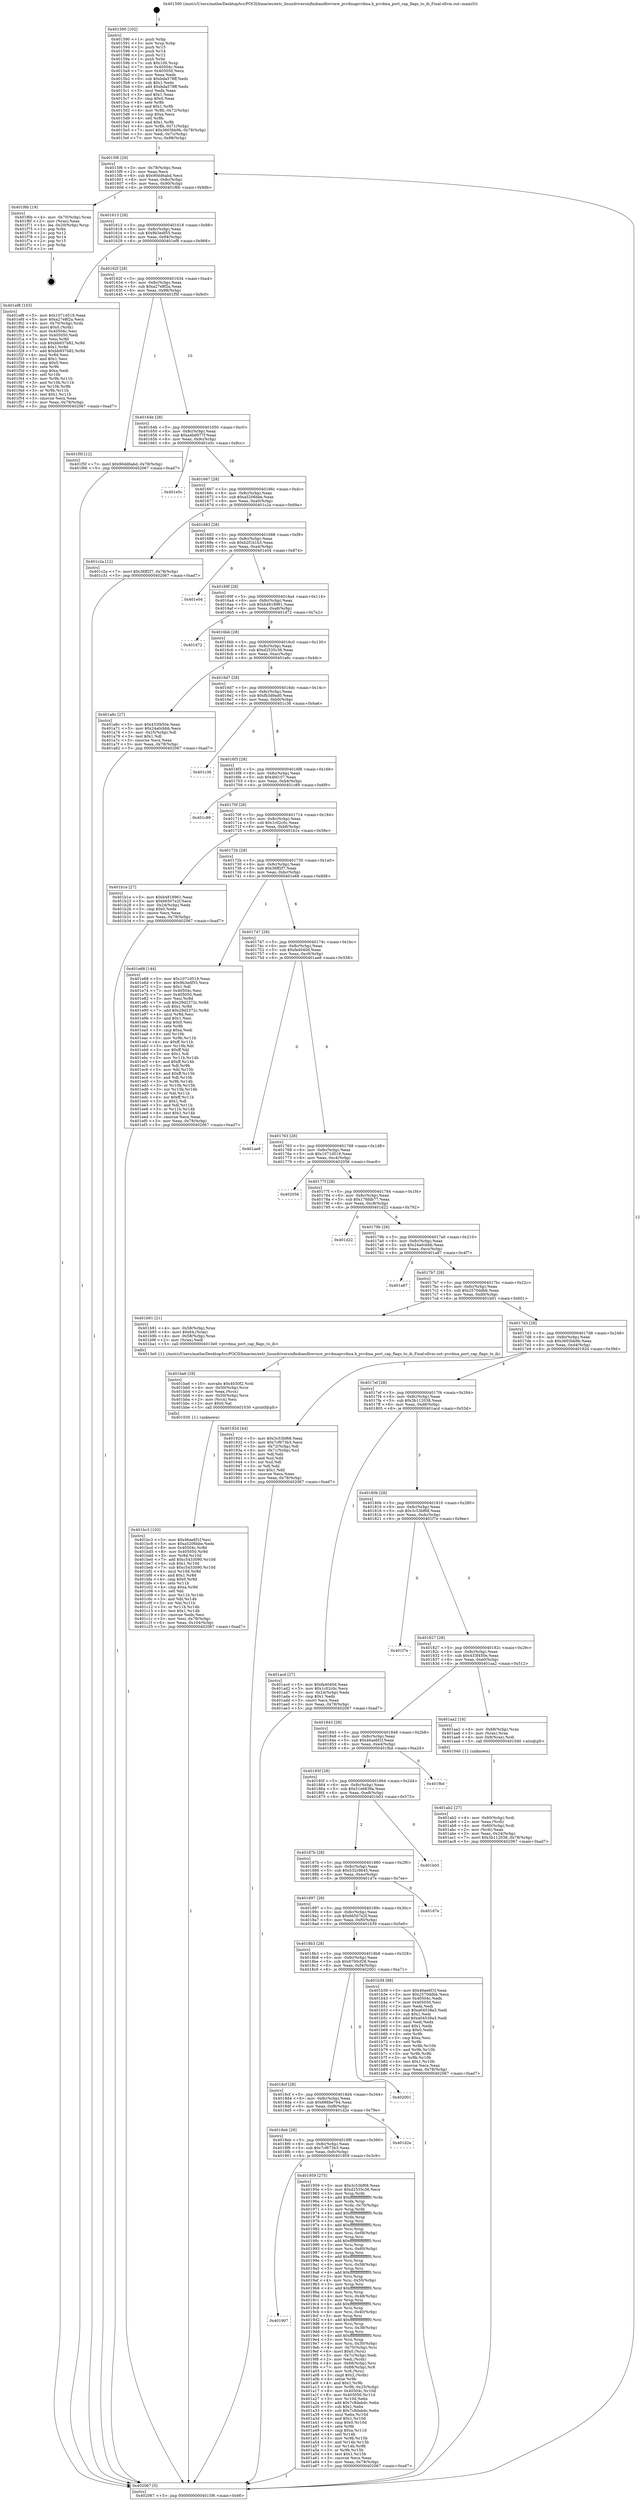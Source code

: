 digraph "0x401590" {
  label = "0x401590 (/mnt/c/Users/mathe/Desktop/tcc/POCII/binaries/extr_linuxdriversinfinibandhwvmw_pvrdmapvrdma.h_pvrdma_port_cap_flags_to_ib_Final-ollvm.out::main(0))"
  labelloc = "t"
  node[shape=record]

  Entry [label="",width=0.3,height=0.3,shape=circle,fillcolor=black,style=filled]
  "0x4015f6" [label="{
     0x4015f6 [29]\l
     | [instrs]\l
     &nbsp;&nbsp;0x4015f6 \<+3\>: mov -0x78(%rbp),%eax\l
     &nbsp;&nbsp;0x4015f9 \<+2\>: mov %eax,%ecx\l
     &nbsp;&nbsp;0x4015fb \<+6\>: sub $0x90dd6abd,%ecx\l
     &nbsp;&nbsp;0x401601 \<+6\>: mov %eax,-0x8c(%rbp)\l
     &nbsp;&nbsp;0x401607 \<+6\>: mov %ecx,-0x90(%rbp)\l
     &nbsp;&nbsp;0x40160d \<+6\>: je 0000000000401f6b \<main+0x9db\>\l
  }"]
  "0x401f6b" [label="{
     0x401f6b [19]\l
     | [instrs]\l
     &nbsp;&nbsp;0x401f6b \<+4\>: mov -0x70(%rbp),%rax\l
     &nbsp;&nbsp;0x401f6f \<+2\>: mov (%rax),%eax\l
     &nbsp;&nbsp;0x401f71 \<+4\>: lea -0x20(%rbp),%rsp\l
     &nbsp;&nbsp;0x401f75 \<+1\>: pop %rbx\l
     &nbsp;&nbsp;0x401f76 \<+2\>: pop %r12\l
     &nbsp;&nbsp;0x401f78 \<+2\>: pop %r14\l
     &nbsp;&nbsp;0x401f7a \<+2\>: pop %r15\l
     &nbsp;&nbsp;0x401f7c \<+1\>: pop %rbp\l
     &nbsp;&nbsp;0x401f7d \<+1\>: ret\l
  }"]
  "0x401613" [label="{
     0x401613 [28]\l
     | [instrs]\l
     &nbsp;&nbsp;0x401613 \<+5\>: jmp 0000000000401618 \<main+0x88\>\l
     &nbsp;&nbsp;0x401618 \<+6\>: mov -0x8c(%rbp),%eax\l
     &nbsp;&nbsp;0x40161e \<+5\>: sub $0x9b3edf55,%eax\l
     &nbsp;&nbsp;0x401623 \<+6\>: mov %eax,-0x94(%rbp)\l
     &nbsp;&nbsp;0x401629 \<+6\>: je 0000000000401ef8 \<main+0x968\>\l
  }"]
  Exit [label="",width=0.3,height=0.3,shape=circle,fillcolor=black,style=filled,peripheries=2]
  "0x401ef8" [label="{
     0x401ef8 [103]\l
     | [instrs]\l
     &nbsp;&nbsp;0x401ef8 \<+5\>: mov $0x1071d519,%eax\l
     &nbsp;&nbsp;0x401efd \<+5\>: mov $0xa27e8f2a,%ecx\l
     &nbsp;&nbsp;0x401f02 \<+4\>: mov -0x70(%rbp),%rdx\l
     &nbsp;&nbsp;0x401f06 \<+6\>: movl $0x0,(%rdx)\l
     &nbsp;&nbsp;0x401f0c \<+7\>: mov 0x40504c,%esi\l
     &nbsp;&nbsp;0x401f13 \<+7\>: mov 0x405050,%edi\l
     &nbsp;&nbsp;0x401f1a \<+3\>: mov %esi,%r8d\l
     &nbsp;&nbsp;0x401f1d \<+7\>: sub $0xbb937b82,%r8d\l
     &nbsp;&nbsp;0x401f24 \<+4\>: sub $0x1,%r8d\l
     &nbsp;&nbsp;0x401f28 \<+7\>: add $0xbb937b82,%r8d\l
     &nbsp;&nbsp;0x401f2f \<+4\>: imul %r8d,%esi\l
     &nbsp;&nbsp;0x401f33 \<+3\>: and $0x1,%esi\l
     &nbsp;&nbsp;0x401f36 \<+3\>: cmp $0x0,%esi\l
     &nbsp;&nbsp;0x401f39 \<+4\>: sete %r9b\l
     &nbsp;&nbsp;0x401f3d \<+3\>: cmp $0xa,%edi\l
     &nbsp;&nbsp;0x401f40 \<+4\>: setl %r10b\l
     &nbsp;&nbsp;0x401f44 \<+3\>: mov %r9b,%r11b\l
     &nbsp;&nbsp;0x401f47 \<+3\>: and %r10b,%r11b\l
     &nbsp;&nbsp;0x401f4a \<+3\>: xor %r10b,%r9b\l
     &nbsp;&nbsp;0x401f4d \<+3\>: or %r9b,%r11b\l
     &nbsp;&nbsp;0x401f50 \<+4\>: test $0x1,%r11b\l
     &nbsp;&nbsp;0x401f54 \<+3\>: cmovne %ecx,%eax\l
     &nbsp;&nbsp;0x401f57 \<+3\>: mov %eax,-0x78(%rbp)\l
     &nbsp;&nbsp;0x401f5a \<+5\>: jmp 0000000000402067 \<main+0xad7\>\l
  }"]
  "0x40162f" [label="{
     0x40162f [28]\l
     | [instrs]\l
     &nbsp;&nbsp;0x40162f \<+5\>: jmp 0000000000401634 \<main+0xa4\>\l
     &nbsp;&nbsp;0x401634 \<+6\>: mov -0x8c(%rbp),%eax\l
     &nbsp;&nbsp;0x40163a \<+5\>: sub $0xa27e8f2a,%eax\l
     &nbsp;&nbsp;0x40163f \<+6\>: mov %eax,-0x98(%rbp)\l
     &nbsp;&nbsp;0x401645 \<+6\>: je 0000000000401f5f \<main+0x9cf\>\l
  }"]
  "0x401bc3" [label="{
     0x401bc3 [103]\l
     | [instrs]\l
     &nbsp;&nbsp;0x401bc3 \<+5\>: mov $0x46ae6f1f,%esi\l
     &nbsp;&nbsp;0x401bc8 \<+5\>: mov $0xa5206bbe,%edx\l
     &nbsp;&nbsp;0x401bcd \<+8\>: mov 0x40504c,%r8d\l
     &nbsp;&nbsp;0x401bd5 \<+8\>: mov 0x405050,%r9d\l
     &nbsp;&nbsp;0x401bdd \<+3\>: mov %r8d,%r10d\l
     &nbsp;&nbsp;0x401be0 \<+7\>: add $0xc5433090,%r10d\l
     &nbsp;&nbsp;0x401be7 \<+4\>: sub $0x1,%r10d\l
     &nbsp;&nbsp;0x401beb \<+7\>: sub $0xc5433090,%r10d\l
     &nbsp;&nbsp;0x401bf2 \<+4\>: imul %r10d,%r8d\l
     &nbsp;&nbsp;0x401bf6 \<+4\>: and $0x1,%r8d\l
     &nbsp;&nbsp;0x401bfa \<+4\>: cmp $0x0,%r8d\l
     &nbsp;&nbsp;0x401bfe \<+4\>: sete %r11b\l
     &nbsp;&nbsp;0x401c02 \<+4\>: cmp $0xa,%r9d\l
     &nbsp;&nbsp;0x401c06 \<+3\>: setl %bl\l
     &nbsp;&nbsp;0x401c09 \<+3\>: mov %r11b,%r14b\l
     &nbsp;&nbsp;0x401c0c \<+3\>: and %bl,%r14b\l
     &nbsp;&nbsp;0x401c0f \<+3\>: xor %bl,%r11b\l
     &nbsp;&nbsp;0x401c12 \<+3\>: or %r11b,%r14b\l
     &nbsp;&nbsp;0x401c15 \<+4\>: test $0x1,%r14b\l
     &nbsp;&nbsp;0x401c19 \<+3\>: cmovne %edx,%esi\l
     &nbsp;&nbsp;0x401c1c \<+3\>: mov %esi,-0x78(%rbp)\l
     &nbsp;&nbsp;0x401c1f \<+6\>: mov %eax,-0x104(%rbp)\l
     &nbsp;&nbsp;0x401c25 \<+5\>: jmp 0000000000402067 \<main+0xad7\>\l
  }"]
  "0x401f5f" [label="{
     0x401f5f [12]\l
     | [instrs]\l
     &nbsp;&nbsp;0x401f5f \<+7\>: movl $0x90dd6abd,-0x78(%rbp)\l
     &nbsp;&nbsp;0x401f66 \<+5\>: jmp 0000000000402067 \<main+0xad7\>\l
  }"]
  "0x40164b" [label="{
     0x40164b [28]\l
     | [instrs]\l
     &nbsp;&nbsp;0x40164b \<+5\>: jmp 0000000000401650 \<main+0xc0\>\l
     &nbsp;&nbsp;0x401650 \<+6\>: mov -0x8c(%rbp),%eax\l
     &nbsp;&nbsp;0x401656 \<+5\>: sub $0xa4bd977f,%eax\l
     &nbsp;&nbsp;0x40165b \<+6\>: mov %eax,-0x9c(%rbp)\l
     &nbsp;&nbsp;0x401661 \<+6\>: je 0000000000401e5c \<main+0x8cc\>\l
  }"]
  "0x401ba6" [label="{
     0x401ba6 [29]\l
     | [instrs]\l
     &nbsp;&nbsp;0x401ba6 \<+10\>: movabs $0x4030f2,%rdi\l
     &nbsp;&nbsp;0x401bb0 \<+4\>: mov -0x50(%rbp),%rcx\l
     &nbsp;&nbsp;0x401bb4 \<+2\>: mov %eax,(%rcx)\l
     &nbsp;&nbsp;0x401bb6 \<+4\>: mov -0x50(%rbp),%rcx\l
     &nbsp;&nbsp;0x401bba \<+2\>: mov (%rcx),%esi\l
     &nbsp;&nbsp;0x401bbc \<+2\>: mov $0x0,%al\l
     &nbsp;&nbsp;0x401bbe \<+5\>: call 0000000000401030 \<printf@plt\>\l
     | [calls]\l
     &nbsp;&nbsp;0x401030 \{1\} (unknown)\l
  }"]
  "0x401e5c" [label="{
     0x401e5c\l
  }", style=dashed]
  "0x401667" [label="{
     0x401667 [28]\l
     | [instrs]\l
     &nbsp;&nbsp;0x401667 \<+5\>: jmp 000000000040166c \<main+0xdc\>\l
     &nbsp;&nbsp;0x40166c \<+6\>: mov -0x8c(%rbp),%eax\l
     &nbsp;&nbsp;0x401672 \<+5\>: sub $0xa5206bbe,%eax\l
     &nbsp;&nbsp;0x401677 \<+6\>: mov %eax,-0xa0(%rbp)\l
     &nbsp;&nbsp;0x40167d \<+6\>: je 0000000000401c2a \<main+0x69a\>\l
  }"]
  "0x401ab2" [label="{
     0x401ab2 [27]\l
     | [instrs]\l
     &nbsp;&nbsp;0x401ab2 \<+4\>: mov -0x60(%rbp),%rdi\l
     &nbsp;&nbsp;0x401ab6 \<+2\>: mov %eax,(%rdi)\l
     &nbsp;&nbsp;0x401ab8 \<+4\>: mov -0x60(%rbp),%rdi\l
     &nbsp;&nbsp;0x401abc \<+2\>: mov (%rdi),%eax\l
     &nbsp;&nbsp;0x401abe \<+3\>: mov %eax,-0x24(%rbp)\l
     &nbsp;&nbsp;0x401ac1 \<+7\>: movl $0x3b112038,-0x78(%rbp)\l
     &nbsp;&nbsp;0x401ac8 \<+5\>: jmp 0000000000402067 \<main+0xad7\>\l
  }"]
  "0x401c2a" [label="{
     0x401c2a [12]\l
     | [instrs]\l
     &nbsp;&nbsp;0x401c2a \<+7\>: movl $0x36ff2f7,-0x78(%rbp)\l
     &nbsp;&nbsp;0x401c31 \<+5\>: jmp 0000000000402067 \<main+0xad7\>\l
  }"]
  "0x401683" [label="{
     0x401683 [28]\l
     | [instrs]\l
     &nbsp;&nbsp;0x401683 \<+5\>: jmp 0000000000401688 \<main+0xf8\>\l
     &nbsp;&nbsp;0x401688 \<+6\>: mov -0x8c(%rbp),%eax\l
     &nbsp;&nbsp;0x40168e \<+5\>: sub $0xb2f1b1b3,%eax\l
     &nbsp;&nbsp;0x401693 \<+6\>: mov %eax,-0xa4(%rbp)\l
     &nbsp;&nbsp;0x401699 \<+6\>: je 0000000000401e04 \<main+0x874\>\l
  }"]
  "0x401907" [label="{
     0x401907\l
  }", style=dashed]
  "0x401e04" [label="{
     0x401e04\l
  }", style=dashed]
  "0x40169f" [label="{
     0x40169f [28]\l
     | [instrs]\l
     &nbsp;&nbsp;0x40169f \<+5\>: jmp 00000000004016a4 \<main+0x114\>\l
     &nbsp;&nbsp;0x4016a4 \<+6\>: mov -0x8c(%rbp),%eax\l
     &nbsp;&nbsp;0x4016aa \<+5\>: sub $0xb4818961,%eax\l
     &nbsp;&nbsp;0x4016af \<+6\>: mov %eax,-0xa8(%rbp)\l
     &nbsp;&nbsp;0x4016b5 \<+6\>: je 0000000000401d72 \<main+0x7e2\>\l
  }"]
  "0x401959" [label="{
     0x401959 [275]\l
     | [instrs]\l
     &nbsp;&nbsp;0x401959 \<+5\>: mov $0x3c53bf68,%eax\l
     &nbsp;&nbsp;0x40195e \<+5\>: mov $0xd2535c36,%ecx\l
     &nbsp;&nbsp;0x401963 \<+3\>: mov %rsp,%rdx\l
     &nbsp;&nbsp;0x401966 \<+4\>: add $0xfffffffffffffff0,%rdx\l
     &nbsp;&nbsp;0x40196a \<+3\>: mov %rdx,%rsp\l
     &nbsp;&nbsp;0x40196d \<+4\>: mov %rdx,-0x70(%rbp)\l
     &nbsp;&nbsp;0x401971 \<+3\>: mov %rsp,%rdx\l
     &nbsp;&nbsp;0x401974 \<+4\>: add $0xfffffffffffffff0,%rdx\l
     &nbsp;&nbsp;0x401978 \<+3\>: mov %rdx,%rsp\l
     &nbsp;&nbsp;0x40197b \<+3\>: mov %rsp,%rsi\l
     &nbsp;&nbsp;0x40197e \<+4\>: add $0xfffffffffffffff0,%rsi\l
     &nbsp;&nbsp;0x401982 \<+3\>: mov %rsi,%rsp\l
     &nbsp;&nbsp;0x401985 \<+4\>: mov %rsi,-0x68(%rbp)\l
     &nbsp;&nbsp;0x401989 \<+3\>: mov %rsp,%rsi\l
     &nbsp;&nbsp;0x40198c \<+4\>: add $0xfffffffffffffff0,%rsi\l
     &nbsp;&nbsp;0x401990 \<+3\>: mov %rsi,%rsp\l
     &nbsp;&nbsp;0x401993 \<+4\>: mov %rsi,-0x60(%rbp)\l
     &nbsp;&nbsp;0x401997 \<+3\>: mov %rsp,%rsi\l
     &nbsp;&nbsp;0x40199a \<+4\>: add $0xfffffffffffffff0,%rsi\l
     &nbsp;&nbsp;0x40199e \<+3\>: mov %rsi,%rsp\l
     &nbsp;&nbsp;0x4019a1 \<+4\>: mov %rsi,-0x58(%rbp)\l
     &nbsp;&nbsp;0x4019a5 \<+3\>: mov %rsp,%rsi\l
     &nbsp;&nbsp;0x4019a8 \<+4\>: add $0xfffffffffffffff0,%rsi\l
     &nbsp;&nbsp;0x4019ac \<+3\>: mov %rsi,%rsp\l
     &nbsp;&nbsp;0x4019af \<+4\>: mov %rsi,-0x50(%rbp)\l
     &nbsp;&nbsp;0x4019b3 \<+3\>: mov %rsp,%rsi\l
     &nbsp;&nbsp;0x4019b6 \<+4\>: add $0xfffffffffffffff0,%rsi\l
     &nbsp;&nbsp;0x4019ba \<+3\>: mov %rsi,%rsp\l
     &nbsp;&nbsp;0x4019bd \<+4\>: mov %rsi,-0x48(%rbp)\l
     &nbsp;&nbsp;0x4019c1 \<+3\>: mov %rsp,%rsi\l
     &nbsp;&nbsp;0x4019c4 \<+4\>: add $0xfffffffffffffff0,%rsi\l
     &nbsp;&nbsp;0x4019c8 \<+3\>: mov %rsi,%rsp\l
     &nbsp;&nbsp;0x4019cb \<+4\>: mov %rsi,-0x40(%rbp)\l
     &nbsp;&nbsp;0x4019cf \<+3\>: mov %rsp,%rsi\l
     &nbsp;&nbsp;0x4019d2 \<+4\>: add $0xfffffffffffffff0,%rsi\l
     &nbsp;&nbsp;0x4019d6 \<+3\>: mov %rsi,%rsp\l
     &nbsp;&nbsp;0x4019d9 \<+4\>: mov %rsi,-0x38(%rbp)\l
     &nbsp;&nbsp;0x4019dd \<+3\>: mov %rsp,%rsi\l
     &nbsp;&nbsp;0x4019e0 \<+4\>: add $0xfffffffffffffff0,%rsi\l
     &nbsp;&nbsp;0x4019e4 \<+3\>: mov %rsi,%rsp\l
     &nbsp;&nbsp;0x4019e7 \<+4\>: mov %rsi,-0x30(%rbp)\l
     &nbsp;&nbsp;0x4019eb \<+4\>: mov -0x70(%rbp),%rsi\l
     &nbsp;&nbsp;0x4019ef \<+6\>: movl $0x0,(%rsi)\l
     &nbsp;&nbsp;0x4019f5 \<+3\>: mov -0x7c(%rbp),%edi\l
     &nbsp;&nbsp;0x4019f8 \<+2\>: mov %edi,(%rdx)\l
     &nbsp;&nbsp;0x4019fa \<+4\>: mov -0x68(%rbp),%rsi\l
     &nbsp;&nbsp;0x4019fe \<+7\>: mov -0x88(%rbp),%r8\l
     &nbsp;&nbsp;0x401a05 \<+3\>: mov %r8,(%rsi)\l
     &nbsp;&nbsp;0x401a08 \<+3\>: cmpl $0x2,(%rdx)\l
     &nbsp;&nbsp;0x401a0b \<+4\>: setne %r9b\l
     &nbsp;&nbsp;0x401a0f \<+4\>: and $0x1,%r9b\l
     &nbsp;&nbsp;0x401a13 \<+4\>: mov %r9b,-0x25(%rbp)\l
     &nbsp;&nbsp;0x401a17 \<+8\>: mov 0x40504c,%r10d\l
     &nbsp;&nbsp;0x401a1f \<+8\>: mov 0x405050,%r11d\l
     &nbsp;&nbsp;0x401a27 \<+3\>: mov %r10d,%ebx\l
     &nbsp;&nbsp;0x401a2a \<+6\>: add $0x7c8dabdc,%ebx\l
     &nbsp;&nbsp;0x401a30 \<+3\>: sub $0x1,%ebx\l
     &nbsp;&nbsp;0x401a33 \<+6\>: sub $0x7c8dabdc,%ebx\l
     &nbsp;&nbsp;0x401a39 \<+4\>: imul %ebx,%r10d\l
     &nbsp;&nbsp;0x401a3d \<+4\>: and $0x1,%r10d\l
     &nbsp;&nbsp;0x401a41 \<+4\>: cmp $0x0,%r10d\l
     &nbsp;&nbsp;0x401a45 \<+4\>: sete %r9b\l
     &nbsp;&nbsp;0x401a49 \<+4\>: cmp $0xa,%r11d\l
     &nbsp;&nbsp;0x401a4d \<+4\>: setl %r14b\l
     &nbsp;&nbsp;0x401a51 \<+3\>: mov %r9b,%r15b\l
     &nbsp;&nbsp;0x401a54 \<+3\>: and %r14b,%r15b\l
     &nbsp;&nbsp;0x401a57 \<+3\>: xor %r14b,%r9b\l
     &nbsp;&nbsp;0x401a5a \<+3\>: or %r9b,%r15b\l
     &nbsp;&nbsp;0x401a5d \<+4\>: test $0x1,%r15b\l
     &nbsp;&nbsp;0x401a61 \<+3\>: cmovne %ecx,%eax\l
     &nbsp;&nbsp;0x401a64 \<+3\>: mov %eax,-0x78(%rbp)\l
     &nbsp;&nbsp;0x401a67 \<+5\>: jmp 0000000000402067 \<main+0xad7\>\l
  }"]
  "0x401d72" [label="{
     0x401d72\l
  }", style=dashed]
  "0x4016bb" [label="{
     0x4016bb [28]\l
     | [instrs]\l
     &nbsp;&nbsp;0x4016bb \<+5\>: jmp 00000000004016c0 \<main+0x130\>\l
     &nbsp;&nbsp;0x4016c0 \<+6\>: mov -0x8c(%rbp),%eax\l
     &nbsp;&nbsp;0x4016c6 \<+5\>: sub $0xd2535c36,%eax\l
     &nbsp;&nbsp;0x4016cb \<+6\>: mov %eax,-0xac(%rbp)\l
     &nbsp;&nbsp;0x4016d1 \<+6\>: je 0000000000401a6c \<main+0x4dc\>\l
  }"]
  "0x4018eb" [label="{
     0x4018eb [28]\l
     | [instrs]\l
     &nbsp;&nbsp;0x4018eb \<+5\>: jmp 00000000004018f0 \<main+0x360\>\l
     &nbsp;&nbsp;0x4018f0 \<+6\>: mov -0x8c(%rbp),%eax\l
     &nbsp;&nbsp;0x4018f6 \<+5\>: sub $0x7cf673b3,%eax\l
     &nbsp;&nbsp;0x4018fb \<+6\>: mov %eax,-0xfc(%rbp)\l
     &nbsp;&nbsp;0x401901 \<+6\>: je 0000000000401959 \<main+0x3c9\>\l
  }"]
  "0x401a6c" [label="{
     0x401a6c [27]\l
     | [instrs]\l
     &nbsp;&nbsp;0x401a6c \<+5\>: mov $0x433f450e,%eax\l
     &nbsp;&nbsp;0x401a71 \<+5\>: mov $0x24a0cbbb,%ecx\l
     &nbsp;&nbsp;0x401a76 \<+3\>: mov -0x25(%rbp),%dl\l
     &nbsp;&nbsp;0x401a79 \<+3\>: test $0x1,%dl\l
     &nbsp;&nbsp;0x401a7c \<+3\>: cmovne %ecx,%eax\l
     &nbsp;&nbsp;0x401a7f \<+3\>: mov %eax,-0x78(%rbp)\l
     &nbsp;&nbsp;0x401a82 \<+5\>: jmp 0000000000402067 \<main+0xad7\>\l
  }"]
  "0x4016d7" [label="{
     0x4016d7 [28]\l
     | [instrs]\l
     &nbsp;&nbsp;0x4016d7 \<+5\>: jmp 00000000004016dc \<main+0x14c\>\l
     &nbsp;&nbsp;0x4016dc \<+6\>: mov -0x8c(%rbp),%eax\l
     &nbsp;&nbsp;0x4016e2 \<+5\>: sub $0xfb3d9ad0,%eax\l
     &nbsp;&nbsp;0x4016e7 \<+6\>: mov %eax,-0xb0(%rbp)\l
     &nbsp;&nbsp;0x4016ed \<+6\>: je 0000000000401c36 \<main+0x6a6\>\l
  }"]
  "0x401d2e" [label="{
     0x401d2e\l
  }", style=dashed]
  "0x401c36" [label="{
     0x401c36\l
  }", style=dashed]
  "0x4016f3" [label="{
     0x4016f3 [28]\l
     | [instrs]\l
     &nbsp;&nbsp;0x4016f3 \<+5\>: jmp 00000000004016f8 \<main+0x168\>\l
     &nbsp;&nbsp;0x4016f8 \<+6\>: mov -0x8c(%rbp),%eax\l
     &nbsp;&nbsp;0x4016fe \<+5\>: sub $0x4fd107,%eax\l
     &nbsp;&nbsp;0x401703 \<+6\>: mov %eax,-0xb4(%rbp)\l
     &nbsp;&nbsp;0x401709 \<+6\>: je 0000000000401c89 \<main+0x6f9\>\l
  }"]
  "0x4018cf" [label="{
     0x4018cf [28]\l
     | [instrs]\l
     &nbsp;&nbsp;0x4018cf \<+5\>: jmp 00000000004018d4 \<main+0x344\>\l
     &nbsp;&nbsp;0x4018d4 \<+6\>: mov -0x8c(%rbp),%eax\l
     &nbsp;&nbsp;0x4018da \<+5\>: sub $0x686be764,%eax\l
     &nbsp;&nbsp;0x4018df \<+6\>: mov %eax,-0xf8(%rbp)\l
     &nbsp;&nbsp;0x4018e5 \<+6\>: je 0000000000401d2e \<main+0x79e\>\l
  }"]
  "0x401c89" [label="{
     0x401c89\l
  }", style=dashed]
  "0x40170f" [label="{
     0x40170f [28]\l
     | [instrs]\l
     &nbsp;&nbsp;0x40170f \<+5\>: jmp 0000000000401714 \<main+0x184\>\l
     &nbsp;&nbsp;0x401714 \<+6\>: mov -0x8c(%rbp),%eax\l
     &nbsp;&nbsp;0x40171a \<+5\>: sub $0x1c02c0c,%eax\l
     &nbsp;&nbsp;0x40171f \<+6\>: mov %eax,-0xb8(%rbp)\l
     &nbsp;&nbsp;0x401725 \<+6\>: je 0000000000401b1e \<main+0x58e\>\l
  }"]
  "0x402001" [label="{
     0x402001\l
  }", style=dashed]
  "0x401b1e" [label="{
     0x401b1e [27]\l
     | [instrs]\l
     &nbsp;&nbsp;0x401b1e \<+5\>: mov $0xb4818961,%eax\l
     &nbsp;&nbsp;0x401b23 \<+5\>: mov $0x66507e2f,%ecx\l
     &nbsp;&nbsp;0x401b28 \<+3\>: mov -0x24(%rbp),%edx\l
     &nbsp;&nbsp;0x401b2b \<+3\>: cmp $0x0,%edx\l
     &nbsp;&nbsp;0x401b2e \<+3\>: cmove %ecx,%eax\l
     &nbsp;&nbsp;0x401b31 \<+3\>: mov %eax,-0x78(%rbp)\l
     &nbsp;&nbsp;0x401b34 \<+5\>: jmp 0000000000402067 \<main+0xad7\>\l
  }"]
  "0x40172b" [label="{
     0x40172b [28]\l
     | [instrs]\l
     &nbsp;&nbsp;0x40172b \<+5\>: jmp 0000000000401730 \<main+0x1a0\>\l
     &nbsp;&nbsp;0x401730 \<+6\>: mov -0x8c(%rbp),%eax\l
     &nbsp;&nbsp;0x401736 \<+5\>: sub $0x36ff2f7,%eax\l
     &nbsp;&nbsp;0x40173b \<+6\>: mov %eax,-0xbc(%rbp)\l
     &nbsp;&nbsp;0x401741 \<+6\>: je 0000000000401e68 \<main+0x8d8\>\l
  }"]
  "0x4018b3" [label="{
     0x4018b3 [28]\l
     | [instrs]\l
     &nbsp;&nbsp;0x4018b3 \<+5\>: jmp 00000000004018b8 \<main+0x328\>\l
     &nbsp;&nbsp;0x4018b8 \<+6\>: mov -0x8c(%rbp),%eax\l
     &nbsp;&nbsp;0x4018be \<+5\>: sub $0x6700cf28,%eax\l
     &nbsp;&nbsp;0x4018c3 \<+6\>: mov %eax,-0xf4(%rbp)\l
     &nbsp;&nbsp;0x4018c9 \<+6\>: je 0000000000402001 \<main+0xa71\>\l
  }"]
  "0x401e68" [label="{
     0x401e68 [144]\l
     | [instrs]\l
     &nbsp;&nbsp;0x401e68 \<+5\>: mov $0x1071d519,%eax\l
     &nbsp;&nbsp;0x401e6d \<+5\>: mov $0x9b3edf55,%ecx\l
     &nbsp;&nbsp;0x401e72 \<+2\>: mov $0x1,%dl\l
     &nbsp;&nbsp;0x401e74 \<+7\>: mov 0x40504c,%esi\l
     &nbsp;&nbsp;0x401e7b \<+7\>: mov 0x405050,%edi\l
     &nbsp;&nbsp;0x401e82 \<+3\>: mov %esi,%r8d\l
     &nbsp;&nbsp;0x401e85 \<+7\>: sub $0x29d2372c,%r8d\l
     &nbsp;&nbsp;0x401e8c \<+4\>: sub $0x1,%r8d\l
     &nbsp;&nbsp;0x401e90 \<+7\>: add $0x29d2372c,%r8d\l
     &nbsp;&nbsp;0x401e97 \<+4\>: imul %r8d,%esi\l
     &nbsp;&nbsp;0x401e9b \<+3\>: and $0x1,%esi\l
     &nbsp;&nbsp;0x401e9e \<+3\>: cmp $0x0,%esi\l
     &nbsp;&nbsp;0x401ea1 \<+4\>: sete %r9b\l
     &nbsp;&nbsp;0x401ea5 \<+3\>: cmp $0xa,%edi\l
     &nbsp;&nbsp;0x401ea8 \<+4\>: setl %r10b\l
     &nbsp;&nbsp;0x401eac \<+3\>: mov %r9b,%r11b\l
     &nbsp;&nbsp;0x401eaf \<+4\>: xor $0xff,%r11b\l
     &nbsp;&nbsp;0x401eb3 \<+3\>: mov %r10b,%bl\l
     &nbsp;&nbsp;0x401eb6 \<+3\>: xor $0xff,%bl\l
     &nbsp;&nbsp;0x401eb9 \<+3\>: xor $0x1,%dl\l
     &nbsp;&nbsp;0x401ebc \<+3\>: mov %r11b,%r14b\l
     &nbsp;&nbsp;0x401ebf \<+4\>: and $0xff,%r14b\l
     &nbsp;&nbsp;0x401ec3 \<+3\>: and %dl,%r9b\l
     &nbsp;&nbsp;0x401ec6 \<+3\>: mov %bl,%r15b\l
     &nbsp;&nbsp;0x401ec9 \<+4\>: and $0xff,%r15b\l
     &nbsp;&nbsp;0x401ecd \<+3\>: and %dl,%r10b\l
     &nbsp;&nbsp;0x401ed0 \<+3\>: or %r9b,%r14b\l
     &nbsp;&nbsp;0x401ed3 \<+3\>: or %r10b,%r15b\l
     &nbsp;&nbsp;0x401ed6 \<+3\>: xor %r15b,%r14b\l
     &nbsp;&nbsp;0x401ed9 \<+3\>: or %bl,%r11b\l
     &nbsp;&nbsp;0x401edc \<+4\>: xor $0xff,%r11b\l
     &nbsp;&nbsp;0x401ee0 \<+3\>: or $0x1,%dl\l
     &nbsp;&nbsp;0x401ee3 \<+3\>: and %dl,%r11b\l
     &nbsp;&nbsp;0x401ee6 \<+3\>: or %r11b,%r14b\l
     &nbsp;&nbsp;0x401ee9 \<+4\>: test $0x1,%r14b\l
     &nbsp;&nbsp;0x401eed \<+3\>: cmovne %ecx,%eax\l
     &nbsp;&nbsp;0x401ef0 \<+3\>: mov %eax,-0x78(%rbp)\l
     &nbsp;&nbsp;0x401ef3 \<+5\>: jmp 0000000000402067 \<main+0xad7\>\l
  }"]
  "0x401747" [label="{
     0x401747 [28]\l
     | [instrs]\l
     &nbsp;&nbsp;0x401747 \<+5\>: jmp 000000000040174c \<main+0x1bc\>\l
     &nbsp;&nbsp;0x40174c \<+6\>: mov -0x8c(%rbp),%eax\l
     &nbsp;&nbsp;0x401752 \<+5\>: sub $0xfa4040d,%eax\l
     &nbsp;&nbsp;0x401757 \<+6\>: mov %eax,-0xc0(%rbp)\l
     &nbsp;&nbsp;0x40175d \<+6\>: je 0000000000401ae8 \<main+0x558\>\l
  }"]
  "0x401b39" [label="{
     0x401b39 [88]\l
     | [instrs]\l
     &nbsp;&nbsp;0x401b39 \<+5\>: mov $0x46ae6f1f,%eax\l
     &nbsp;&nbsp;0x401b3e \<+5\>: mov $0x2570ddbb,%ecx\l
     &nbsp;&nbsp;0x401b43 \<+7\>: mov 0x40504c,%edx\l
     &nbsp;&nbsp;0x401b4a \<+7\>: mov 0x405050,%esi\l
     &nbsp;&nbsp;0x401b51 \<+2\>: mov %edx,%edi\l
     &nbsp;&nbsp;0x401b53 \<+6\>: sub $0xa04538a3,%edi\l
     &nbsp;&nbsp;0x401b59 \<+3\>: sub $0x1,%edi\l
     &nbsp;&nbsp;0x401b5c \<+6\>: add $0xa04538a3,%edi\l
     &nbsp;&nbsp;0x401b62 \<+3\>: imul %edi,%edx\l
     &nbsp;&nbsp;0x401b65 \<+3\>: and $0x1,%edx\l
     &nbsp;&nbsp;0x401b68 \<+3\>: cmp $0x0,%edx\l
     &nbsp;&nbsp;0x401b6b \<+4\>: sete %r8b\l
     &nbsp;&nbsp;0x401b6f \<+3\>: cmp $0xa,%esi\l
     &nbsp;&nbsp;0x401b72 \<+4\>: setl %r9b\l
     &nbsp;&nbsp;0x401b76 \<+3\>: mov %r8b,%r10b\l
     &nbsp;&nbsp;0x401b79 \<+3\>: and %r9b,%r10b\l
     &nbsp;&nbsp;0x401b7c \<+3\>: xor %r9b,%r8b\l
     &nbsp;&nbsp;0x401b7f \<+3\>: or %r8b,%r10b\l
     &nbsp;&nbsp;0x401b82 \<+4\>: test $0x1,%r10b\l
     &nbsp;&nbsp;0x401b86 \<+3\>: cmovne %ecx,%eax\l
     &nbsp;&nbsp;0x401b89 \<+3\>: mov %eax,-0x78(%rbp)\l
     &nbsp;&nbsp;0x401b8c \<+5\>: jmp 0000000000402067 \<main+0xad7\>\l
  }"]
  "0x401ae8" [label="{
     0x401ae8\l
  }", style=dashed]
  "0x401763" [label="{
     0x401763 [28]\l
     | [instrs]\l
     &nbsp;&nbsp;0x401763 \<+5\>: jmp 0000000000401768 \<main+0x1d8\>\l
     &nbsp;&nbsp;0x401768 \<+6\>: mov -0x8c(%rbp),%eax\l
     &nbsp;&nbsp;0x40176e \<+5\>: sub $0x1071d519,%eax\l
     &nbsp;&nbsp;0x401773 \<+6\>: mov %eax,-0xc4(%rbp)\l
     &nbsp;&nbsp;0x401779 \<+6\>: je 0000000000402056 \<main+0xac6\>\l
  }"]
  "0x401897" [label="{
     0x401897 [28]\l
     | [instrs]\l
     &nbsp;&nbsp;0x401897 \<+5\>: jmp 000000000040189c \<main+0x30c\>\l
     &nbsp;&nbsp;0x40189c \<+6\>: mov -0x8c(%rbp),%eax\l
     &nbsp;&nbsp;0x4018a2 \<+5\>: sub $0x66507e2f,%eax\l
     &nbsp;&nbsp;0x4018a7 \<+6\>: mov %eax,-0xf0(%rbp)\l
     &nbsp;&nbsp;0x4018ad \<+6\>: je 0000000000401b39 \<main+0x5a9\>\l
  }"]
  "0x402056" [label="{
     0x402056\l
  }", style=dashed]
  "0x40177f" [label="{
     0x40177f [28]\l
     | [instrs]\l
     &nbsp;&nbsp;0x40177f \<+5\>: jmp 0000000000401784 \<main+0x1f4\>\l
     &nbsp;&nbsp;0x401784 \<+6\>: mov -0x8c(%rbp),%eax\l
     &nbsp;&nbsp;0x40178a \<+5\>: sub $0x176fdb77,%eax\l
     &nbsp;&nbsp;0x40178f \<+6\>: mov %eax,-0xc8(%rbp)\l
     &nbsp;&nbsp;0x401795 \<+6\>: je 0000000000401d22 \<main+0x792\>\l
  }"]
  "0x401d7e" [label="{
     0x401d7e\l
  }", style=dashed]
  "0x401d22" [label="{
     0x401d22\l
  }", style=dashed]
  "0x40179b" [label="{
     0x40179b [28]\l
     | [instrs]\l
     &nbsp;&nbsp;0x40179b \<+5\>: jmp 00000000004017a0 \<main+0x210\>\l
     &nbsp;&nbsp;0x4017a0 \<+6\>: mov -0x8c(%rbp),%eax\l
     &nbsp;&nbsp;0x4017a6 \<+5\>: sub $0x24a0cbbb,%eax\l
     &nbsp;&nbsp;0x4017ab \<+6\>: mov %eax,-0xcc(%rbp)\l
     &nbsp;&nbsp;0x4017b1 \<+6\>: je 0000000000401a87 \<main+0x4f7\>\l
  }"]
  "0x40187b" [label="{
     0x40187b [28]\l
     | [instrs]\l
     &nbsp;&nbsp;0x40187b \<+5\>: jmp 0000000000401880 \<main+0x2f0\>\l
     &nbsp;&nbsp;0x401880 \<+6\>: mov -0x8c(%rbp),%eax\l
     &nbsp;&nbsp;0x401886 \<+5\>: sub $0x532c9b45,%eax\l
     &nbsp;&nbsp;0x40188b \<+6\>: mov %eax,-0xec(%rbp)\l
     &nbsp;&nbsp;0x401891 \<+6\>: je 0000000000401d7e \<main+0x7ee\>\l
  }"]
  "0x401a87" [label="{
     0x401a87\l
  }", style=dashed]
  "0x4017b7" [label="{
     0x4017b7 [28]\l
     | [instrs]\l
     &nbsp;&nbsp;0x4017b7 \<+5\>: jmp 00000000004017bc \<main+0x22c\>\l
     &nbsp;&nbsp;0x4017bc \<+6\>: mov -0x8c(%rbp),%eax\l
     &nbsp;&nbsp;0x4017c2 \<+5\>: sub $0x2570ddbb,%eax\l
     &nbsp;&nbsp;0x4017c7 \<+6\>: mov %eax,-0xd0(%rbp)\l
     &nbsp;&nbsp;0x4017cd \<+6\>: je 0000000000401b91 \<main+0x601\>\l
  }"]
  "0x401b03" [label="{
     0x401b03\l
  }", style=dashed]
  "0x401b91" [label="{
     0x401b91 [21]\l
     | [instrs]\l
     &nbsp;&nbsp;0x401b91 \<+4\>: mov -0x58(%rbp),%rax\l
     &nbsp;&nbsp;0x401b95 \<+6\>: movl $0x64,(%rax)\l
     &nbsp;&nbsp;0x401b9b \<+4\>: mov -0x58(%rbp),%rax\l
     &nbsp;&nbsp;0x401b9f \<+2\>: mov (%rax),%edi\l
     &nbsp;&nbsp;0x401ba1 \<+5\>: call 00000000004013e0 \<pvrdma_port_cap_flags_to_ib\>\l
     | [calls]\l
     &nbsp;&nbsp;0x4013e0 \{1\} (/mnt/c/Users/mathe/Desktop/tcc/POCII/binaries/extr_linuxdriversinfinibandhwvmw_pvrdmapvrdma.h_pvrdma_port_cap_flags_to_ib_Final-ollvm.out::pvrdma_port_cap_flags_to_ib)\l
  }"]
  "0x4017d3" [label="{
     0x4017d3 [28]\l
     | [instrs]\l
     &nbsp;&nbsp;0x4017d3 \<+5\>: jmp 00000000004017d8 \<main+0x248\>\l
     &nbsp;&nbsp;0x4017d8 \<+6\>: mov -0x8c(%rbp),%eax\l
     &nbsp;&nbsp;0x4017de \<+5\>: sub $0x3603bb9b,%eax\l
     &nbsp;&nbsp;0x4017e3 \<+6\>: mov %eax,-0xd4(%rbp)\l
     &nbsp;&nbsp;0x4017e9 \<+6\>: je 000000000040192d \<main+0x39d\>\l
  }"]
  "0x40185f" [label="{
     0x40185f [28]\l
     | [instrs]\l
     &nbsp;&nbsp;0x40185f \<+5\>: jmp 0000000000401864 \<main+0x2d4\>\l
     &nbsp;&nbsp;0x401864 \<+6\>: mov -0x8c(%rbp),%eax\l
     &nbsp;&nbsp;0x40186a \<+5\>: sub $0x51e6839a,%eax\l
     &nbsp;&nbsp;0x40186f \<+6\>: mov %eax,-0xe8(%rbp)\l
     &nbsp;&nbsp;0x401875 \<+6\>: je 0000000000401b03 \<main+0x573\>\l
  }"]
  "0x40192d" [label="{
     0x40192d [44]\l
     | [instrs]\l
     &nbsp;&nbsp;0x40192d \<+5\>: mov $0x3c53bf68,%eax\l
     &nbsp;&nbsp;0x401932 \<+5\>: mov $0x7cf673b3,%ecx\l
     &nbsp;&nbsp;0x401937 \<+3\>: mov -0x72(%rbp),%dl\l
     &nbsp;&nbsp;0x40193a \<+4\>: mov -0x71(%rbp),%sil\l
     &nbsp;&nbsp;0x40193e \<+3\>: mov %dl,%dil\l
     &nbsp;&nbsp;0x401941 \<+3\>: and %sil,%dil\l
     &nbsp;&nbsp;0x401944 \<+3\>: xor %sil,%dl\l
     &nbsp;&nbsp;0x401947 \<+3\>: or %dl,%dil\l
     &nbsp;&nbsp;0x40194a \<+4\>: test $0x1,%dil\l
     &nbsp;&nbsp;0x40194e \<+3\>: cmovne %ecx,%eax\l
     &nbsp;&nbsp;0x401951 \<+3\>: mov %eax,-0x78(%rbp)\l
     &nbsp;&nbsp;0x401954 \<+5\>: jmp 0000000000402067 \<main+0xad7\>\l
  }"]
  "0x4017ef" [label="{
     0x4017ef [28]\l
     | [instrs]\l
     &nbsp;&nbsp;0x4017ef \<+5\>: jmp 00000000004017f4 \<main+0x264\>\l
     &nbsp;&nbsp;0x4017f4 \<+6\>: mov -0x8c(%rbp),%eax\l
     &nbsp;&nbsp;0x4017fa \<+5\>: sub $0x3b112038,%eax\l
     &nbsp;&nbsp;0x4017ff \<+6\>: mov %eax,-0xd8(%rbp)\l
     &nbsp;&nbsp;0x401805 \<+6\>: je 0000000000401acd \<main+0x53d\>\l
  }"]
  "0x402067" [label="{
     0x402067 [5]\l
     | [instrs]\l
     &nbsp;&nbsp;0x402067 \<+5\>: jmp 00000000004015f6 \<main+0x66\>\l
  }"]
  "0x401590" [label="{
     0x401590 [102]\l
     | [instrs]\l
     &nbsp;&nbsp;0x401590 \<+1\>: push %rbp\l
     &nbsp;&nbsp;0x401591 \<+3\>: mov %rsp,%rbp\l
     &nbsp;&nbsp;0x401594 \<+2\>: push %r15\l
     &nbsp;&nbsp;0x401596 \<+2\>: push %r14\l
     &nbsp;&nbsp;0x401598 \<+2\>: push %r12\l
     &nbsp;&nbsp;0x40159a \<+1\>: push %rbx\l
     &nbsp;&nbsp;0x40159b \<+7\>: sub $0x100,%rsp\l
     &nbsp;&nbsp;0x4015a2 \<+7\>: mov 0x40504c,%eax\l
     &nbsp;&nbsp;0x4015a9 \<+7\>: mov 0x405050,%ecx\l
     &nbsp;&nbsp;0x4015b0 \<+2\>: mov %eax,%edx\l
     &nbsp;&nbsp;0x4015b2 \<+6\>: sub $0xbda578ff,%edx\l
     &nbsp;&nbsp;0x4015b8 \<+3\>: sub $0x1,%edx\l
     &nbsp;&nbsp;0x4015bb \<+6\>: add $0xbda578ff,%edx\l
     &nbsp;&nbsp;0x4015c1 \<+3\>: imul %edx,%eax\l
     &nbsp;&nbsp;0x4015c4 \<+3\>: and $0x1,%eax\l
     &nbsp;&nbsp;0x4015c7 \<+3\>: cmp $0x0,%eax\l
     &nbsp;&nbsp;0x4015ca \<+4\>: sete %r8b\l
     &nbsp;&nbsp;0x4015ce \<+4\>: and $0x1,%r8b\l
     &nbsp;&nbsp;0x4015d2 \<+4\>: mov %r8b,-0x72(%rbp)\l
     &nbsp;&nbsp;0x4015d6 \<+3\>: cmp $0xa,%ecx\l
     &nbsp;&nbsp;0x4015d9 \<+4\>: setl %r8b\l
     &nbsp;&nbsp;0x4015dd \<+4\>: and $0x1,%r8b\l
     &nbsp;&nbsp;0x4015e1 \<+4\>: mov %r8b,-0x71(%rbp)\l
     &nbsp;&nbsp;0x4015e5 \<+7\>: movl $0x3603bb9b,-0x78(%rbp)\l
     &nbsp;&nbsp;0x4015ec \<+3\>: mov %edi,-0x7c(%rbp)\l
     &nbsp;&nbsp;0x4015ef \<+7\>: mov %rsi,-0x88(%rbp)\l
  }"]
  "0x401fbd" [label="{
     0x401fbd\l
  }", style=dashed]
  "0x401acd" [label="{
     0x401acd [27]\l
     | [instrs]\l
     &nbsp;&nbsp;0x401acd \<+5\>: mov $0xfa4040d,%eax\l
     &nbsp;&nbsp;0x401ad2 \<+5\>: mov $0x1c02c0c,%ecx\l
     &nbsp;&nbsp;0x401ad7 \<+3\>: mov -0x24(%rbp),%edx\l
     &nbsp;&nbsp;0x401ada \<+3\>: cmp $0x1,%edx\l
     &nbsp;&nbsp;0x401add \<+3\>: cmovl %ecx,%eax\l
     &nbsp;&nbsp;0x401ae0 \<+3\>: mov %eax,-0x78(%rbp)\l
     &nbsp;&nbsp;0x401ae3 \<+5\>: jmp 0000000000402067 \<main+0xad7\>\l
  }"]
  "0x40180b" [label="{
     0x40180b [28]\l
     | [instrs]\l
     &nbsp;&nbsp;0x40180b \<+5\>: jmp 0000000000401810 \<main+0x280\>\l
     &nbsp;&nbsp;0x401810 \<+6\>: mov -0x8c(%rbp),%eax\l
     &nbsp;&nbsp;0x401816 \<+5\>: sub $0x3c53bf68,%eax\l
     &nbsp;&nbsp;0x40181b \<+6\>: mov %eax,-0xdc(%rbp)\l
     &nbsp;&nbsp;0x401821 \<+6\>: je 0000000000401f7e \<main+0x9ee\>\l
  }"]
  "0x401843" [label="{
     0x401843 [28]\l
     | [instrs]\l
     &nbsp;&nbsp;0x401843 \<+5\>: jmp 0000000000401848 \<main+0x2b8\>\l
     &nbsp;&nbsp;0x401848 \<+6\>: mov -0x8c(%rbp),%eax\l
     &nbsp;&nbsp;0x40184e \<+5\>: sub $0x46ae6f1f,%eax\l
     &nbsp;&nbsp;0x401853 \<+6\>: mov %eax,-0xe4(%rbp)\l
     &nbsp;&nbsp;0x401859 \<+6\>: je 0000000000401fbd \<main+0xa2d\>\l
  }"]
  "0x401f7e" [label="{
     0x401f7e\l
  }", style=dashed]
  "0x401827" [label="{
     0x401827 [28]\l
     | [instrs]\l
     &nbsp;&nbsp;0x401827 \<+5\>: jmp 000000000040182c \<main+0x29c\>\l
     &nbsp;&nbsp;0x40182c \<+6\>: mov -0x8c(%rbp),%eax\l
     &nbsp;&nbsp;0x401832 \<+5\>: sub $0x433f450e,%eax\l
     &nbsp;&nbsp;0x401837 \<+6\>: mov %eax,-0xe0(%rbp)\l
     &nbsp;&nbsp;0x40183d \<+6\>: je 0000000000401aa2 \<main+0x512\>\l
  }"]
  "0x401aa2" [label="{
     0x401aa2 [16]\l
     | [instrs]\l
     &nbsp;&nbsp;0x401aa2 \<+4\>: mov -0x68(%rbp),%rax\l
     &nbsp;&nbsp;0x401aa6 \<+3\>: mov (%rax),%rax\l
     &nbsp;&nbsp;0x401aa9 \<+4\>: mov 0x8(%rax),%rdi\l
     &nbsp;&nbsp;0x401aad \<+5\>: call 0000000000401040 \<atoi@plt\>\l
     | [calls]\l
     &nbsp;&nbsp;0x401040 \{1\} (unknown)\l
  }"]
  Entry -> "0x401590" [label=" 1"]
  "0x4015f6" -> "0x401f6b" [label=" 1"]
  "0x4015f6" -> "0x401613" [label=" 12"]
  "0x401f6b" -> Exit [label=" 1"]
  "0x401613" -> "0x401ef8" [label=" 1"]
  "0x401613" -> "0x40162f" [label=" 11"]
  "0x401f5f" -> "0x402067" [label=" 1"]
  "0x40162f" -> "0x401f5f" [label=" 1"]
  "0x40162f" -> "0x40164b" [label=" 10"]
  "0x401ef8" -> "0x402067" [label=" 1"]
  "0x40164b" -> "0x401e5c" [label=" 0"]
  "0x40164b" -> "0x401667" [label=" 10"]
  "0x401e68" -> "0x402067" [label=" 1"]
  "0x401667" -> "0x401c2a" [label=" 1"]
  "0x401667" -> "0x401683" [label=" 9"]
  "0x401c2a" -> "0x402067" [label=" 1"]
  "0x401683" -> "0x401e04" [label=" 0"]
  "0x401683" -> "0x40169f" [label=" 9"]
  "0x401ba6" -> "0x401bc3" [label=" 1"]
  "0x40169f" -> "0x401d72" [label=" 0"]
  "0x40169f" -> "0x4016bb" [label=" 9"]
  "0x401b91" -> "0x401ba6" [label=" 1"]
  "0x4016bb" -> "0x401a6c" [label=" 1"]
  "0x4016bb" -> "0x4016d7" [label=" 8"]
  "0x401b1e" -> "0x402067" [label=" 1"]
  "0x4016d7" -> "0x401c36" [label=" 0"]
  "0x4016d7" -> "0x4016f3" [label=" 8"]
  "0x401acd" -> "0x402067" [label=" 1"]
  "0x4016f3" -> "0x401c89" [label=" 0"]
  "0x4016f3" -> "0x40170f" [label=" 8"]
  "0x401aa2" -> "0x401ab2" [label=" 1"]
  "0x40170f" -> "0x401b1e" [label=" 1"]
  "0x40170f" -> "0x40172b" [label=" 7"]
  "0x401a6c" -> "0x402067" [label=" 1"]
  "0x40172b" -> "0x401e68" [label=" 1"]
  "0x40172b" -> "0x401747" [label=" 6"]
  "0x401bc3" -> "0x402067" [label=" 1"]
  "0x401747" -> "0x401ae8" [label=" 0"]
  "0x401747" -> "0x401763" [label=" 6"]
  "0x4018eb" -> "0x401907" [label=" 0"]
  "0x401763" -> "0x402056" [label=" 0"]
  "0x401763" -> "0x40177f" [label=" 6"]
  "0x401b39" -> "0x402067" [label=" 1"]
  "0x40177f" -> "0x401d22" [label=" 0"]
  "0x40177f" -> "0x40179b" [label=" 6"]
  "0x4018cf" -> "0x4018eb" [label=" 1"]
  "0x40179b" -> "0x401a87" [label=" 0"]
  "0x40179b" -> "0x4017b7" [label=" 6"]
  "0x401ab2" -> "0x402067" [label=" 1"]
  "0x4017b7" -> "0x401b91" [label=" 1"]
  "0x4017b7" -> "0x4017d3" [label=" 5"]
  "0x4018b3" -> "0x4018cf" [label=" 1"]
  "0x4017d3" -> "0x40192d" [label=" 1"]
  "0x4017d3" -> "0x4017ef" [label=" 4"]
  "0x40192d" -> "0x402067" [label=" 1"]
  "0x401590" -> "0x4015f6" [label=" 1"]
  "0x402067" -> "0x4015f6" [label=" 12"]
  "0x401959" -> "0x402067" [label=" 1"]
  "0x4017ef" -> "0x401acd" [label=" 1"]
  "0x4017ef" -> "0x40180b" [label=" 3"]
  "0x401897" -> "0x4018b3" [label=" 1"]
  "0x40180b" -> "0x401f7e" [label=" 0"]
  "0x40180b" -> "0x401827" [label=" 3"]
  "0x4018eb" -> "0x401959" [label=" 1"]
  "0x401827" -> "0x401aa2" [label=" 1"]
  "0x401827" -> "0x401843" [label=" 2"]
  "0x401897" -> "0x401b39" [label=" 1"]
  "0x401843" -> "0x401fbd" [label=" 0"]
  "0x401843" -> "0x40185f" [label=" 2"]
  "0x4018b3" -> "0x402001" [label=" 0"]
  "0x40185f" -> "0x401b03" [label=" 0"]
  "0x40185f" -> "0x40187b" [label=" 2"]
  "0x4018cf" -> "0x401d2e" [label=" 0"]
  "0x40187b" -> "0x401d7e" [label=" 0"]
  "0x40187b" -> "0x401897" [label=" 2"]
}
